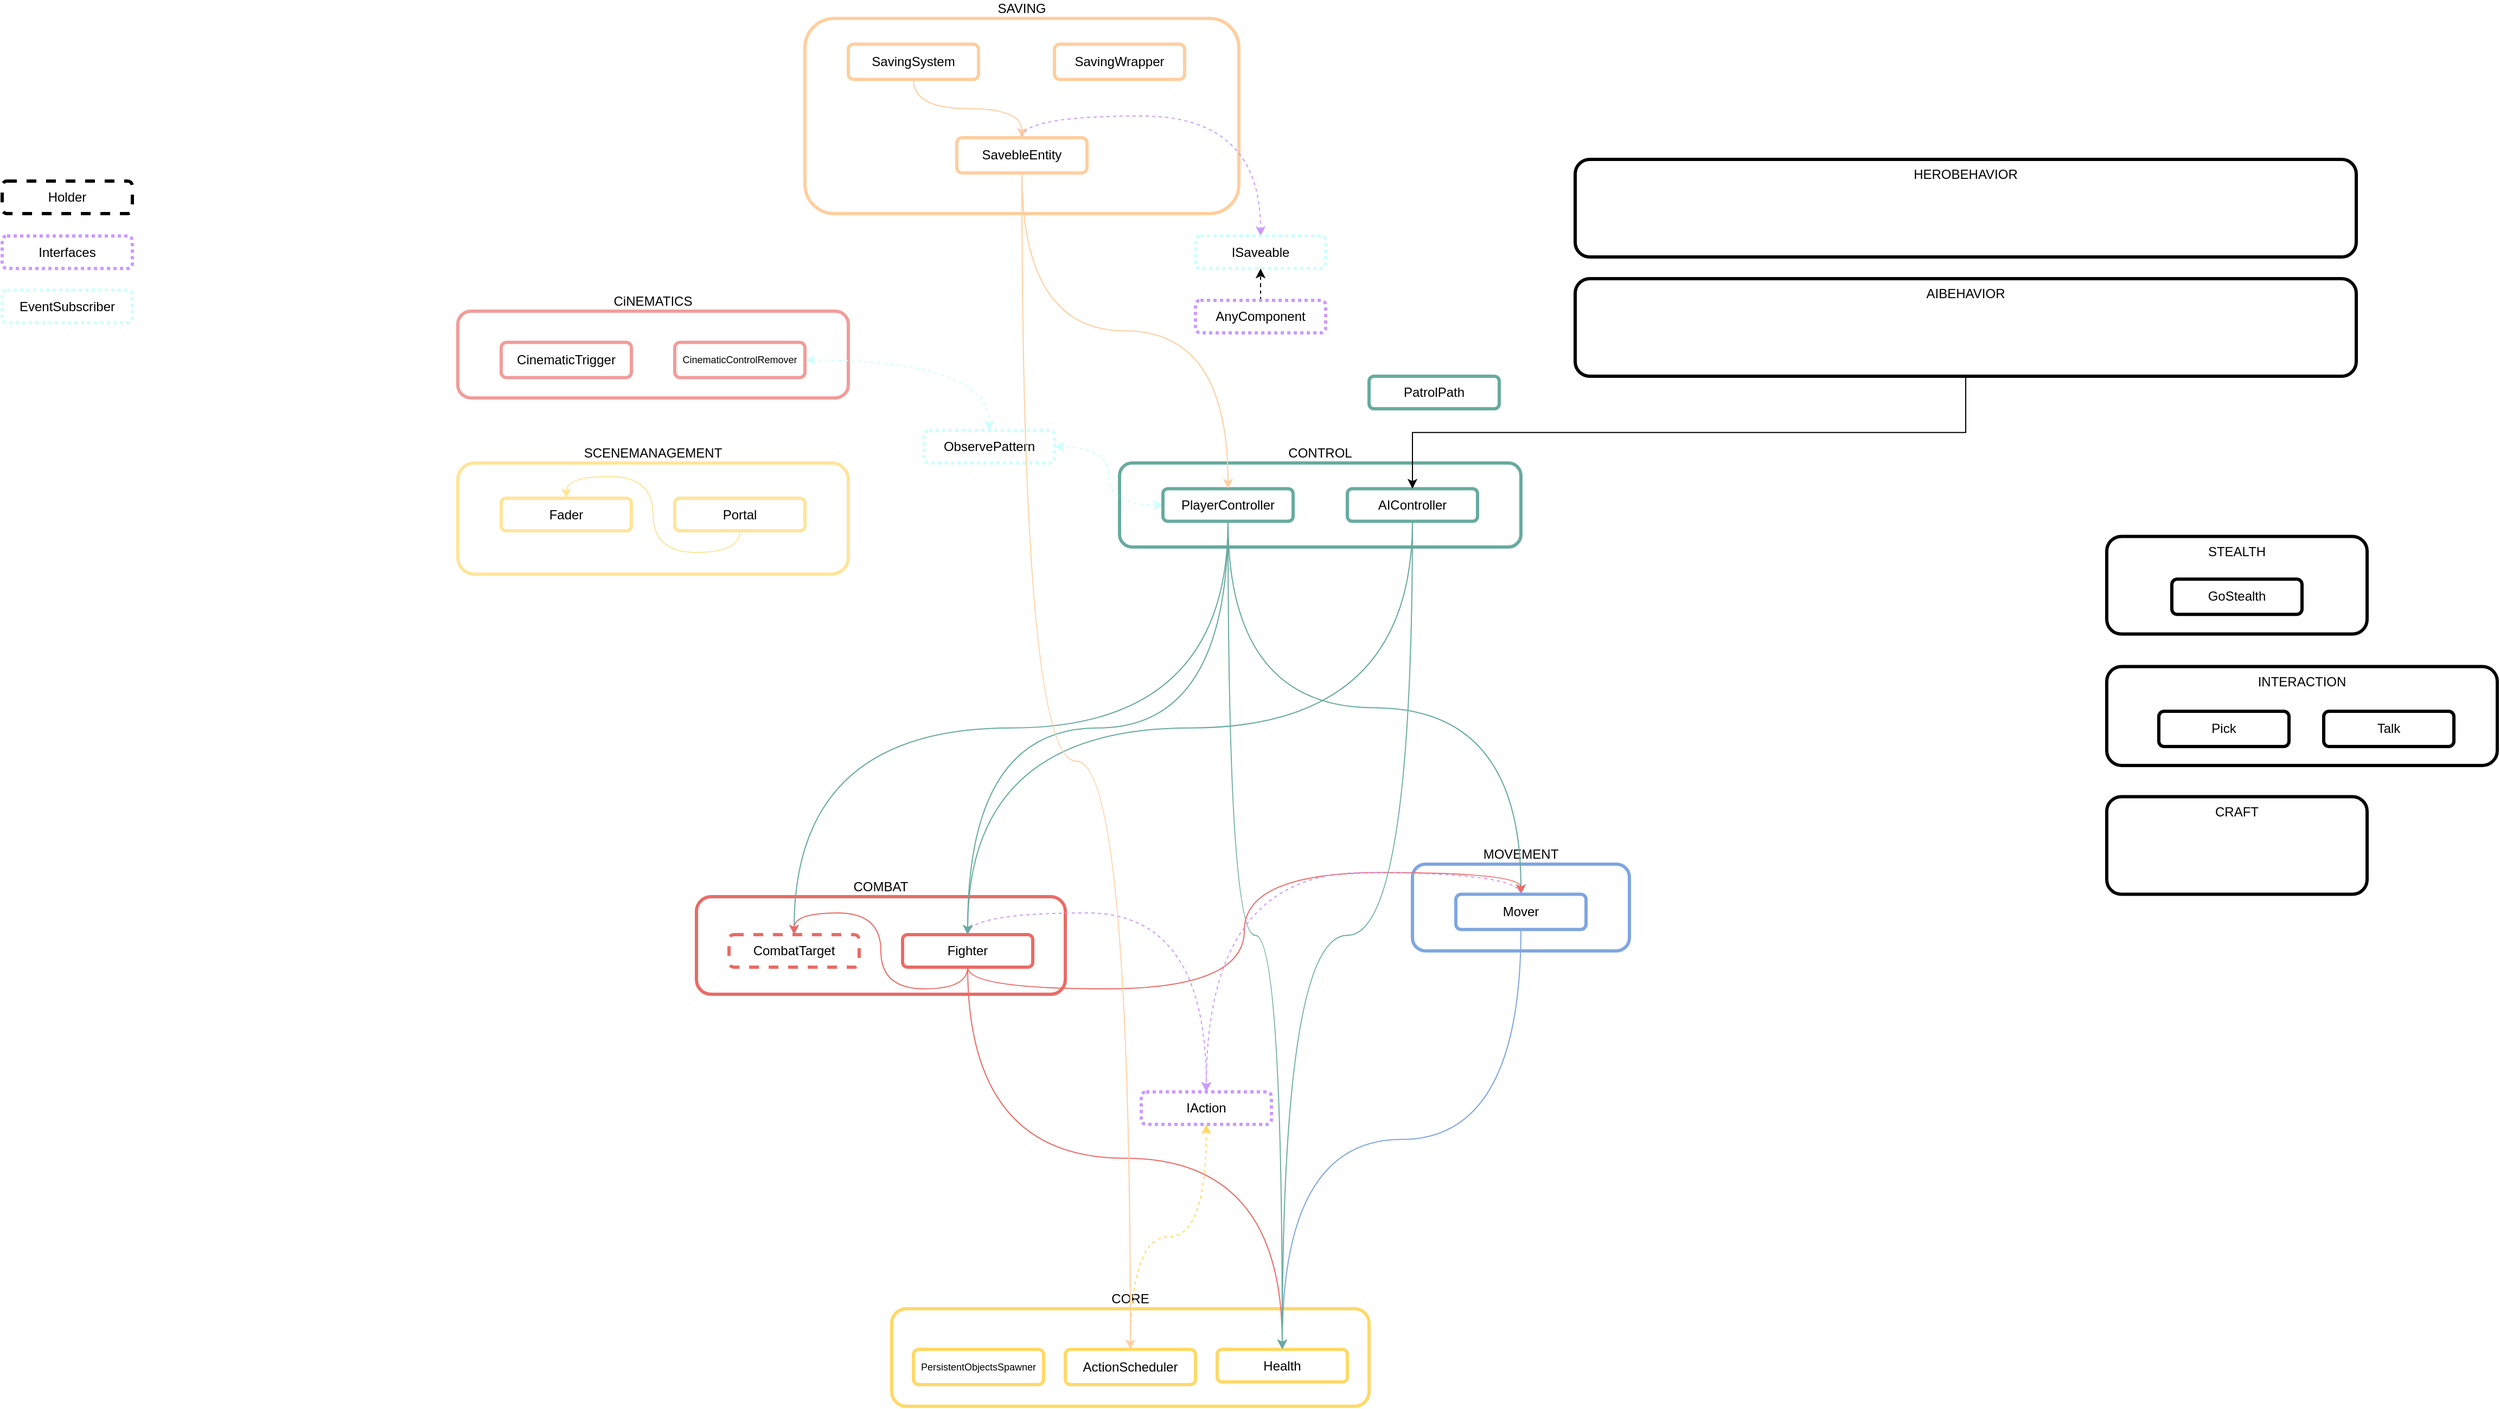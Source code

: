 <mxfile version="13.9.9" type="device"><diagram id="zX314c2a0iVQKS1Djk37" name="Page-1"><mxGraphModel dx="785" dy="1518" grid="1" gridSize="10" guides="1" tooltips="1" connect="1" arrows="1" fold="1" page="0" pageScale="1" pageWidth="1169" pageHeight="827" math="0" shadow="0"><root><mxCell id="0"/><mxCell id="1" parent="0"/><mxCell id="iRH559UZHxlroSiiS6P8-4" value="CONTROL" style="rounded=1;whiteSpace=wrap;html=1;strokeWidth=3;align=center;labelPosition=center;verticalLabelPosition=top;verticalAlign=bottom;strokeColor=#67AB9F;" parent="1" vertex="1"><mxGeometry x="1730" y="-70" width="370" height="77.5" as="geometry"/></mxCell><mxCell id="iRH559UZHxlroSiiS6P8-5" value="COMBAT" style="rounded=1;whiteSpace=wrap;html=1;strokeWidth=3;align=center;labelPosition=center;verticalLabelPosition=top;verticalAlign=bottom;strokeColor=#EA6B66;" parent="1" vertex="1"><mxGeometry x="1340" y="330" width="340" height="90" as="geometry"/></mxCell><mxCell id="iRH559UZHxlroSiiS6P8-6" value="MOVEMENT" style="rounded=1;whiteSpace=wrap;html=1;strokeWidth=3;align=center;labelPosition=center;verticalLabelPosition=top;verticalAlign=bottom;strokeColor=#7EA6E0;" parent="1" vertex="1"><mxGeometry x="2000" y="300" width="200" height="80" as="geometry"/></mxCell><mxCell id="iRH559UZHxlroSiiS6P8-7" value="CORE" style="rounded=1;whiteSpace=wrap;html=1;strokeWidth=3;align=center;labelPosition=center;verticalLabelPosition=top;verticalAlign=bottom;strokeColor=#FFD966;" parent="1" vertex="1"><mxGeometry x="1520" y="710" width="440" height="90" as="geometry"/></mxCell><mxCell id="iRH559UZHxlroSiiS6P8-12" style="edgeStyle=orthogonalEdgeStyle;curved=1;rounded=0;orthogonalLoop=1;jettySize=auto;html=1;exitX=0.5;exitY=1;exitDx=0;exitDy=0;strokeColor=#67AB9F;" parent="1" source="iRH559UZHxlroSiiS6P8-8" target="iRH559UZHxlroSiiS6P8-9" edge="1"><mxGeometry relative="1" as="geometry"/></mxCell><mxCell id="iRH559UZHxlroSiiS6P8-13" style="edgeStyle=orthogonalEdgeStyle;curved=1;rounded=0;orthogonalLoop=1;jettySize=auto;html=1;exitX=0.5;exitY=1;exitDx=0;exitDy=0;strokeColor=#67AB9F;" parent="1" source="iRH559UZHxlroSiiS6P8-8" target="iRH559UZHxlroSiiS6P8-10" edge="1"><mxGeometry relative="1" as="geometry"/></mxCell><mxCell id="iRH559UZHxlroSiiS6P8-14" style="edgeStyle=orthogonalEdgeStyle;curved=1;rounded=0;orthogonalLoop=1;jettySize=auto;html=1;exitX=0.5;exitY=1;exitDx=0;exitDy=0;strokeColor=#67AB9F;" parent="1" source="iRH559UZHxlroSiiS6P8-8" target="iRH559UZHxlroSiiS6P8-11" edge="1"><mxGeometry relative="1" as="geometry"/></mxCell><mxCell id="kNCLd0JwzTP5LptZBHXd-3" style="edgeStyle=orthogonalEdgeStyle;rounded=0;orthogonalLoop=1;jettySize=auto;html=1;exitX=0.5;exitY=1;exitDx=0;exitDy=0;entryX=0.5;entryY=0;entryDx=0;entryDy=0;curved=1;strokeColor=#67AB9F;" parent="1" source="iRH559UZHxlroSiiS6P8-8" target="iRH559UZHxlroSiiS6P8-15" edge="1"><mxGeometry relative="1" as="geometry"/></mxCell><mxCell id="N1wHUoAwiyRKqID2jfQn-6" style="edgeStyle=orthogonalEdgeStyle;curved=1;rounded=0;orthogonalLoop=1;jettySize=auto;html=1;exitX=0;exitY=0.5;exitDx=0;exitDy=0;entryX=1;entryY=0.5;entryDx=0;entryDy=0;dashed=1;strokeColor=#CCFFFF;startArrow=classic;startFill=1;" parent="1" source="iRH559UZHxlroSiiS6P8-8" target="N1wHUoAwiyRKqID2jfQn-3" edge="1"><mxGeometry relative="1" as="geometry"/></mxCell><mxCell id="iRH559UZHxlroSiiS6P8-8" value="PlayerController" style="rounded=1;whiteSpace=wrap;html=1;strokeWidth=3;strokeColor=#67AB9F;" parent="1" vertex="1"><mxGeometry x="1770" y="-46.25" width="120" height="30" as="geometry"/></mxCell><mxCell id="iRH559UZHxlroSiiS6P8-9" value="CombatTarget" style="rounded=1;whiteSpace=wrap;html=1;strokeWidth=3;dashed=1;strokeColor=#EA6B66;" parent="1" vertex="1"><mxGeometry x="1370" y="365" width="120" height="30" as="geometry"/></mxCell><mxCell id="iRH559UZHxlroSiiS6P8-24" style="edgeStyle=orthogonalEdgeStyle;curved=1;rounded=0;orthogonalLoop=1;jettySize=auto;html=1;exitX=0.5;exitY=1;exitDx=0;exitDy=0;entryX=0.5;entryY=0;entryDx=0;entryDy=0;strokeColor=#EA6B66;" parent="1" source="iRH559UZHxlroSiiS6P8-10" target="iRH559UZHxlroSiiS6P8-9" edge="1"><mxGeometry relative="1" as="geometry"/></mxCell><mxCell id="kNCLd0JwzTP5LptZBHXd-7" style="edgeStyle=orthogonalEdgeStyle;curved=1;rounded=0;orthogonalLoop=1;jettySize=auto;html=1;exitX=0.5;exitY=1;exitDx=0;exitDy=0;strokeColor=#EA6B66;" parent="1" source="iRH559UZHxlroSiiS6P8-10" target="iRH559UZHxlroSiiS6P8-15" edge="1"><mxGeometry relative="1" as="geometry"/></mxCell><mxCell id="kNCLd0JwzTP5LptZBHXd-11" style="edgeStyle=orthogonalEdgeStyle;curved=1;rounded=0;orthogonalLoop=1;jettySize=auto;html=1;exitX=0.5;exitY=1;exitDx=0;exitDy=0;entryX=0.5;entryY=0;entryDx=0;entryDy=0;strokeColor=#EA6B66;fontSize=11;" parent="1" source="iRH559UZHxlroSiiS6P8-10" target="iRH559UZHxlroSiiS6P8-11" edge="1"><mxGeometry relative="1" as="geometry"/></mxCell><mxCell id="ViICGSx4NlkoQtT_HBVr-2" style="edgeStyle=orthogonalEdgeStyle;rounded=0;orthogonalLoop=1;jettySize=auto;html=1;exitX=0.5;exitY=0;exitDx=0;exitDy=0;curved=1;strokeColor=#CC99FF;dashed=1;" edge="1" parent="1" source="iRH559UZHxlroSiiS6P8-10" target="iRH559UZHxlroSiiS6P8-19"><mxGeometry relative="1" as="geometry"/></mxCell><mxCell id="iRH559UZHxlroSiiS6P8-10" value="Fighter" style="rounded=1;whiteSpace=wrap;html=1;strokeWidth=3;strokeColor=#EA6B66;" parent="1" vertex="1"><mxGeometry x="1530" y="365" width="120" height="30" as="geometry"/></mxCell><mxCell id="kNCLd0JwzTP5LptZBHXd-2" style="edgeStyle=orthogonalEdgeStyle;rounded=0;orthogonalLoop=1;jettySize=auto;html=1;exitX=0.5;exitY=1;exitDx=0;exitDy=0;curved=1;strokeColor=#7EA6E0;" parent="1" source="iRH559UZHxlroSiiS6P8-11" target="iRH559UZHxlroSiiS6P8-15" edge="1"><mxGeometry relative="1" as="geometry"/></mxCell><mxCell id="ViICGSx4NlkoQtT_HBVr-1" style="edgeStyle=orthogonalEdgeStyle;rounded=0;orthogonalLoop=1;jettySize=auto;html=1;exitX=0.5;exitY=0;exitDx=0;exitDy=0;curved=1;strokeColor=#CC99FF;dashed=1;" edge="1" parent="1" source="iRH559UZHxlroSiiS6P8-11" target="iRH559UZHxlroSiiS6P8-19"><mxGeometry relative="1" as="geometry"/></mxCell><mxCell id="iRH559UZHxlroSiiS6P8-11" value="Mover" style="rounded=1;whiteSpace=wrap;html=1;strokeWidth=3;strokeColor=#7EA6E0;" parent="1" vertex="1"><mxGeometry x="2040" y="327.75" width="120" height="32.5" as="geometry"/></mxCell><mxCell id="iRH559UZHxlroSiiS6P8-15" value="Health" style="rounded=1;whiteSpace=wrap;html=1;strokeWidth=3;strokeColor=#FFD966;" parent="1" vertex="1"><mxGeometry x="1820" y="747.5" width="120" height="30" as="geometry"/></mxCell><mxCell id="iRH559UZHxlroSiiS6P8-20" style="edgeStyle=orthogonalEdgeStyle;curved=1;rounded=0;orthogonalLoop=1;jettySize=auto;html=1;exitX=0.5;exitY=0;exitDx=0;exitDy=0;entryX=0.5;entryY=1;entryDx=0;entryDy=0;strokeColor=#FFD966;dashed=1;" parent="1" source="iRH559UZHxlroSiiS6P8-18" target="iRH559UZHxlroSiiS6P8-19" edge="1"><mxGeometry relative="1" as="geometry"/></mxCell><mxCell id="iRH559UZHxlroSiiS6P8-18" value="ActionScheduler" style="rounded=1;whiteSpace=wrap;html=1;strokeWidth=3;strokeColor=#FFD966;" parent="1" vertex="1"><mxGeometry x="1680" y="747.5" width="120" height="32.5" as="geometry"/></mxCell><mxCell id="iRH559UZHxlroSiiS6P8-19" value="IAction" style="rounded=1;whiteSpace=wrap;html=1;strokeWidth=3;strokeColor=#CC99FF;dashed=1;dashPattern=1 1;" parent="1" vertex="1"><mxGeometry x="1750" y="510" width="120" height="30" as="geometry"/></mxCell><mxCell id="iRH559UZHxlroSiiS6P8-25" value="STEALTH" style="rounded=1;whiteSpace=wrap;html=1;strokeWidth=3;align=center;labelPosition=center;verticalLabelPosition=middle;verticalAlign=top;" parent="1" vertex="1"><mxGeometry x="2640" y="-2.25" width="240" height="90" as="geometry"/></mxCell><mxCell id="iRH559UZHxlroSiiS6P8-26" value="INTERACTION" style="rounded=1;whiteSpace=wrap;html=1;strokeWidth=3;align=center;labelPosition=center;verticalLabelPosition=middle;verticalAlign=top;" parent="1" vertex="1"><mxGeometry x="2640" y="117.75" width="360" height="91.25" as="geometry"/></mxCell><mxCell id="iRH559UZHxlroSiiS6P8-27" value="Pick" style="rounded=1;whiteSpace=wrap;html=1;strokeWidth=3;" parent="1" vertex="1"><mxGeometry x="2688" y="159" width="120" height="32.5" as="geometry"/></mxCell><mxCell id="iRH559UZHxlroSiiS6P8-28" value="Talk" style="rounded=1;whiteSpace=wrap;html=1;strokeWidth=3;" parent="1" vertex="1"><mxGeometry x="2840" y="159" width="120" height="32.5" as="geometry"/></mxCell><mxCell id="iRH559UZHxlroSiiS6P8-32" value="GoStealth" style="rounded=1;whiteSpace=wrap;html=1;strokeWidth=3;" parent="1" vertex="1"><mxGeometry x="2700" y="37.12" width="120" height="32.5" as="geometry"/></mxCell><mxCell id="kNCLd0JwzTP5LptZBHXd-4" style="edgeStyle=orthogonalEdgeStyle;curved=1;rounded=0;orthogonalLoop=1;jettySize=auto;html=1;exitX=0.5;exitY=1;exitDx=0;exitDy=0;strokeColor=#67AB9F;" parent="1" source="kNCLd0JwzTP5LptZBHXd-1" target="iRH559UZHxlroSiiS6P8-10" edge="1"><mxGeometry relative="1" as="geometry"/></mxCell><mxCell id="kNCLd0JwzTP5LptZBHXd-5" style="edgeStyle=orthogonalEdgeStyle;curved=1;rounded=0;orthogonalLoop=1;jettySize=auto;html=1;exitX=0.5;exitY=1;exitDx=0;exitDy=0;strokeColor=#67AB9F;" parent="1" source="kNCLd0JwzTP5LptZBHXd-1" target="iRH559UZHxlroSiiS6P8-15" edge="1"><mxGeometry relative="1" as="geometry"/></mxCell><mxCell id="kNCLd0JwzTP5LptZBHXd-1" value="AIController" style="rounded=1;whiteSpace=wrap;html=1;strokeWidth=3;strokeColor=#67AB9F;" parent="1" vertex="1"><mxGeometry x="1940" y="-46.25" width="120" height="30" as="geometry"/></mxCell><mxCell id="kNCLd0JwzTP5LptZBHXd-6" value="Holder" style="rounded=1;whiteSpace=wrap;html=1;strokeWidth=3;dashed=1;" parent="1" vertex="1"><mxGeometry x="700" y="-330" width="120" height="30" as="geometry"/></mxCell><mxCell id="kNCLd0JwzTP5LptZBHXd-8" value="CRAFT" style="rounded=1;whiteSpace=wrap;html=1;strokeWidth=3;align=center;labelPosition=center;verticalLabelPosition=middle;verticalAlign=top;" parent="1" vertex="1"><mxGeometry x="2640" y="237.75" width="240" height="90" as="geometry"/></mxCell><mxCell id="kNCLd0JwzTP5LptZBHXd-10" value="Interfaces" style="rounded=1;whiteSpace=wrap;html=1;strokeWidth=3;strokeColor=#CC99FF;dashed=1;dashPattern=1 1;" parent="1" vertex="1"><mxGeometry x="700" y="-279.37" width="120" height="30" as="geometry"/></mxCell><mxCell id="ciauo1n9awB_bm5yY3an-2" style="edgeStyle=orthogonalEdgeStyle;rounded=0;orthogonalLoop=1;jettySize=auto;html=1;exitX=0.5;exitY=1;exitDx=0;exitDy=0;" parent="1" source="ciauo1n9awB_bm5yY3an-1" target="kNCLd0JwzTP5LptZBHXd-1" edge="1"><mxGeometry relative="1" as="geometry"/></mxCell><mxCell id="ciauo1n9awB_bm5yY3an-1" value="AIBEHAVIOR" style="rounded=1;whiteSpace=wrap;html=1;strokeWidth=3;align=center;labelPosition=center;verticalLabelPosition=middle;verticalAlign=top;" parent="1" vertex="1"><mxGeometry x="2150" y="-240" width="720" height="90" as="geometry"/></mxCell><mxCell id="ciauo1n9awB_bm5yY3an-3" value="PatrolPath" style="rounded=1;whiteSpace=wrap;html=1;strokeWidth=3;strokeColor=#67AB9F;" parent="1" vertex="1"><mxGeometry x="1960" y="-150" width="120" height="30" as="geometry"/></mxCell><mxCell id="5K2S2vKHAfXSxy706iJU-1" value="CiNEMATICS" style="rounded=1;whiteSpace=wrap;html=1;strokeWidth=3;align=center;labelPosition=center;verticalLabelPosition=top;verticalAlign=bottom;strokeColor=#F19C99;" parent="1" vertex="1"><mxGeometry x="1120" y="-210" width="360" height="80" as="geometry"/></mxCell><mxCell id="5K2S2vKHAfXSxy706iJU-3" value="CinematicTrigger" style="rounded=1;whiteSpace=wrap;html=1;strokeWidth=3;strokeColor=#F19C99;verticalAlign=middle;" parent="1" vertex="1"><mxGeometry x="1160" y="-181.25" width="120" height="32.5" as="geometry"/></mxCell><mxCell id="5K2S2vKHAfXSxy706iJU-4" value="EventSubscriber" style="rounded=1;whiteSpace=wrap;html=1;strokeWidth=3;dashed=1;dashPattern=1 1;strokeColor=#CCFFFF;" parent="1" vertex="1"><mxGeometry x="700" y="-229.37" width="120" height="30" as="geometry"/></mxCell><mxCell id="N1wHUoAwiyRKqID2jfQn-4" style="edgeStyle=orthogonalEdgeStyle;rounded=0;orthogonalLoop=1;jettySize=auto;html=1;exitX=1;exitY=0.5;exitDx=0;exitDy=0;curved=1;dashed=1;strokeColor=#CCFFFF;startArrow=classic;startFill=1;" parent="1" source="5K2S2vKHAfXSxy706iJU-5" target="N1wHUoAwiyRKqID2jfQn-3" edge="1"><mxGeometry relative="1" as="geometry"/></mxCell><mxCell id="5K2S2vKHAfXSxy706iJU-5" value="CinematicControlRemover" style="rounded=1;whiteSpace=wrap;html=1;strokeWidth=3;strokeColor=#F19C99;verticalAlign=middle;fontSize=9;" parent="1" vertex="1"><mxGeometry x="1320" y="-181.25" width="120" height="32.5" as="geometry"/></mxCell><mxCell id="N1wHUoAwiyRKqID2jfQn-3" value="ObservePattern" style="rounded=1;whiteSpace=wrap;html=1;strokeWidth=3;dashed=1;dashPattern=1 1;strokeColor=#CCFFFF;" parent="1" vertex="1"><mxGeometry x="1550" y="-100" width="120" height="30" as="geometry"/></mxCell><mxCell id="N1wHUoAwiyRKqID2jfQn-7" value="SCENEMANAGEMENT" style="rounded=1;whiteSpace=wrap;html=1;strokeWidth=3;align=center;labelPosition=center;verticalLabelPosition=top;verticalAlign=bottom;strokeColor=#FFE599;" parent="1" vertex="1"><mxGeometry x="1120" y="-70" width="360" height="102.5" as="geometry"/></mxCell><mxCell id="N1wHUoAwiyRKqID2jfQn-9" value="Fader" style="rounded=1;whiteSpace=wrap;html=1;strokeWidth=3;strokeColor=#FFE599;" parent="1" vertex="1"><mxGeometry x="1160" y="-37.5" width="120" height="30" as="geometry"/></mxCell><mxCell id="N1wHUoAwiyRKqID2jfQn-12" style="edgeStyle=orthogonalEdgeStyle;curved=1;rounded=0;orthogonalLoop=1;jettySize=auto;html=1;exitX=0.5;exitY=1;exitDx=0;exitDy=0;entryX=0.5;entryY=0;entryDx=0;entryDy=0;startArrow=none;startFill=0;strokeColor=#FFE599;endArrow=classic;endFill=1;" parent="1" source="N1wHUoAwiyRKqID2jfQn-10" target="N1wHUoAwiyRKqID2jfQn-9" edge="1"><mxGeometry relative="1" as="geometry"/></mxCell><mxCell id="N1wHUoAwiyRKqID2jfQn-10" value="Portal" style="rounded=1;whiteSpace=wrap;html=1;strokeWidth=3;strokeColor=#FFE599;" parent="1" vertex="1"><mxGeometry x="1320" y="-37.5" width="120" height="30" as="geometry"/></mxCell><mxCell id="N1wHUoAwiyRKqID2jfQn-13" value="PersistentObjectsSpawner" style="rounded=1;whiteSpace=wrap;html=1;strokeWidth=3;strokeColor=#FFD966;fontSize=9;" parent="1" vertex="1"><mxGeometry x="1540" y="747.5" width="120" height="32.5" as="geometry"/></mxCell><mxCell id="N1wHUoAwiyRKqID2jfQn-14" value="SAVING&lt;br&gt;" style="rounded=1;whiteSpace=wrap;html=1;strokeWidth=3;align=center;labelPosition=center;verticalLabelPosition=top;verticalAlign=bottom;strokeColor=#FFCE9F;" parent="1" vertex="1"><mxGeometry x="1440" y="-480" width="400" height="180" as="geometry"/></mxCell><mxCell id="Mkf17UDLlmEJd6N1qRmk-4" style="edgeStyle=orthogonalEdgeStyle;rounded=0;orthogonalLoop=1;jettySize=auto;html=1;exitX=0.5;exitY=1;exitDx=0;exitDy=0;entryX=0.5;entryY=0;entryDx=0;entryDy=0;curved=1;strokeColor=#FFCE9F;" parent="1" source="Mkf17UDLlmEJd6N1qRmk-1" target="Mkf17UDLlmEJd6N1qRmk-3" edge="1"><mxGeometry relative="1" as="geometry"/></mxCell><mxCell id="Mkf17UDLlmEJd6N1qRmk-1" value="SavingSystem" style="rounded=1;whiteSpace=wrap;html=1;strokeWidth=3;verticalAlign=middle;strokeColor=#FFCE9F;" parent="1" vertex="1"><mxGeometry x="1480" y="-456.25" width="120" height="32.5" as="geometry"/></mxCell><mxCell id="Mkf17UDLlmEJd6N1qRmk-2" value="SavingWrapper" style="rounded=1;whiteSpace=wrap;html=1;strokeWidth=3;verticalAlign=middle;strokeColor=#FFCE9F;" parent="1" vertex="1"><mxGeometry x="1670" y="-456.25" width="120" height="32.5" as="geometry"/></mxCell><mxCell id="Mkf17UDLlmEJd6N1qRmk-5" style="edgeStyle=orthogonalEdgeStyle;curved=1;rounded=0;orthogonalLoop=1;jettySize=auto;html=1;exitX=0.5;exitY=1;exitDx=0;exitDy=0;strokeColor=#FFCE9F;" parent="1" source="Mkf17UDLlmEJd6N1qRmk-3" target="iRH559UZHxlroSiiS6P8-8" edge="1"><mxGeometry relative="1" as="geometry"/></mxCell><mxCell id="Mkf17UDLlmEJd6N1qRmk-6" style="edgeStyle=orthogonalEdgeStyle;curved=1;rounded=0;orthogonalLoop=1;jettySize=auto;html=1;exitX=0.5;exitY=1;exitDx=0;exitDy=0;strokeColor=#FFCE9F;" parent="1" source="Mkf17UDLlmEJd6N1qRmk-3" target="iRH559UZHxlroSiiS6P8-18" edge="1"><mxGeometry relative="1" as="geometry"/></mxCell><mxCell id="ViICGSx4NlkoQtT_HBVr-4" style="edgeStyle=orthogonalEdgeStyle;curved=1;rounded=0;orthogonalLoop=1;jettySize=auto;html=1;exitX=0.5;exitY=0;exitDx=0;exitDy=0;entryX=0.5;entryY=0;entryDx=0;entryDy=0;dashed=1;strokeColor=#CC99FF;" edge="1" parent="1" source="Mkf17UDLlmEJd6N1qRmk-3" target="ViICGSx4NlkoQtT_HBVr-3"><mxGeometry relative="1" as="geometry"/></mxCell><mxCell id="Mkf17UDLlmEJd6N1qRmk-3" value="SavebleEntity" style="rounded=1;whiteSpace=wrap;html=1;strokeWidth=3;verticalAlign=middle;strokeColor=#FFCE9F;" parent="1" vertex="1"><mxGeometry x="1580" y="-370" width="120" height="32.5" as="geometry"/></mxCell><mxCell id="Mkf17UDLlmEJd6N1qRmk-7" value="HEROBEHAVIOR" style="rounded=1;whiteSpace=wrap;html=1;strokeWidth=3;align=center;labelPosition=center;verticalLabelPosition=middle;verticalAlign=top;" parent="1" vertex="1"><mxGeometry x="2150" y="-350" width="720" height="90" as="geometry"/></mxCell><mxCell id="ViICGSx4NlkoQtT_HBVr-3" value="ISaveable" style="rounded=1;whiteSpace=wrap;html=1;strokeWidth=3;dashed=1;dashPattern=1 1;strokeColor=#CCFFFF;" vertex="1" parent="1"><mxGeometry x="1800" y="-279.37" width="120" height="30" as="geometry"/></mxCell><mxCell id="ViICGSx4NlkoQtT_HBVr-6" style="edgeStyle=orthogonalEdgeStyle;curved=1;rounded=0;orthogonalLoop=1;jettySize=auto;html=1;exitX=0.5;exitY=0;exitDx=0;exitDy=0;dashed=1;" edge="1" parent="1" source="ViICGSx4NlkoQtT_HBVr-5" target="ViICGSx4NlkoQtT_HBVr-3"><mxGeometry relative="1" as="geometry"/></mxCell><mxCell id="ViICGSx4NlkoQtT_HBVr-5" value="AnyComponent" style="rounded=1;whiteSpace=wrap;html=1;strokeWidth=3;dashed=1;dashPattern=1 1;strokeColor=#CC99FF;" vertex="1" parent="1"><mxGeometry x="1800" y="-220" width="120" height="30" as="geometry"/></mxCell></root></mxGraphModel></diagram></mxfile>